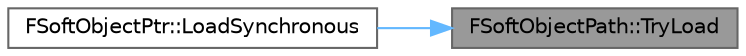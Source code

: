 digraph "FSoftObjectPath::TryLoad"
{
 // INTERACTIVE_SVG=YES
 // LATEX_PDF_SIZE
  bgcolor="transparent";
  edge [fontname=Helvetica,fontsize=10,labelfontname=Helvetica,labelfontsize=10];
  node [fontname=Helvetica,fontsize=10,shape=box,height=0.2,width=0.4];
  rankdir="RL";
  Node1 [id="Node000001",label="FSoftObjectPath::TryLoad",height=0.2,width=0.4,color="gray40", fillcolor="grey60", style="filled", fontcolor="black",tooltip="Attempts to load the asset, this will call LoadObject which can be very slow."];
  Node1 -> Node2 [id="edge1_Node000001_Node000002",dir="back",color="steelblue1",style="solid",tooltip=" "];
  Node2 [id="Node000002",label="FSoftObjectPtr::LoadSynchronous",height=0.2,width=0.4,color="grey40", fillcolor="white", style="filled",URL="$dd/db8/structFSoftObjectPtr.html#af6ac407ccb68ce2453224a03080255fc",tooltip="Synchronously load (if necessary) and return the asset object represented by this asset ptr."];
}
